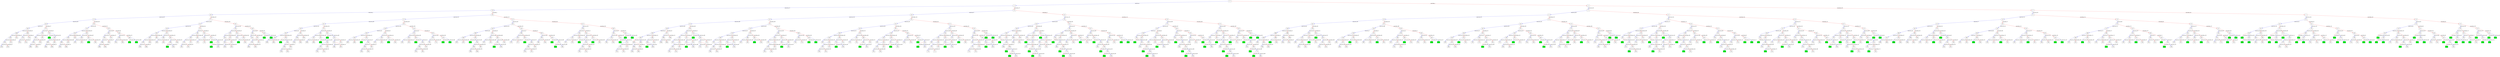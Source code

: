 digraph ExecutionTree {
	node [color=black fontname=Courier height=.5 shape=record]
	998 [color=blue, fillcolor=green, style=filled, fontcolor=black, fontname="Courier-Bold"]
	997 [color=blue, fillcolor=green, style=filled, fontcolor=black, fontname="Courier-Bold"]
	991 [color=blue, fillcolor=green, style=filled, fontcolor=black, fontname="Courier-Bold"]
	983 [color=blue, fillcolor=green, style=filled, fontcolor=black, fontname="Courier-Bold"]
	973 [color=blue, fillcolor=green, style=filled, fontcolor=black, fontname="Courier-Bold"]
	972 [color=blue, fillcolor=green, style=filled, fontcolor=black, fontname="Courier-Bold"]
	953 [color=blue, fillcolor=green, style=filled, fontcolor=black, fontname="Courier-Bold"]
	952 [color=blue, fillcolor=green, style=filled, fontcolor=black, fontname="Courier-Bold"]
	936 [color=blue, fillcolor=green, style=filled, fontcolor=black, fontname="Courier-Bold"]
	935 [color=blue, fillcolor=green, style=filled, fontcolor=black, fontname="Courier-Bold"]
	929 [color=blue, fillcolor=green, style=filled, fontcolor=black, fontname="Courier-Bold"]
	927 [color=blue, fillcolor=green, style=filled, fontcolor=black, fontname="Courier-Bold"]
	904 [color=blue, fillcolor=green, style=filled, fontcolor=black, fontname="Courier-Bold"]
	903 [color=blue, fillcolor=green, style=filled, fontcolor=black, fontname="Courier-Bold"]
	902 [color=blue, fillcolor=green, style=filled, fontcolor=black, fontname="Courier-Bold"]
	901 [color=blue, fillcolor=green, style=filled, fontcolor=black, fontname="Courier-Bold"]
	898 [color=blue, fillcolor=green, style=filled, fontcolor=black, fontname="Courier-Bold"]
	894 [color=blue, fillcolor=green, style=filled, fontcolor=black, fontname="Courier-Bold"]
	885 [color=blue, fillcolor=green, style=filled, fontcolor=black, fontname="Courier-Bold"]
	880 [color=blue, fillcolor=green, style=filled, fontcolor=black, fontname="Courier-Bold"]
	875 [color=blue, fillcolor=green, style=filled, fontcolor=black, fontname="Courier-Bold"]
	867 [color=blue, fillcolor=green, style=filled, fontcolor=black, fontname="Courier-Bold"]
	863 [color=blue, fillcolor=green, style=filled, fontcolor=black, fontname="Courier-Bold"]
	859 [color=blue, fillcolor=green, style=filled, fontcolor=black, fontname="Courier-Bold"]
	855 [color=blue, fillcolor=green, style=filled, fontcolor=black, fontname="Courier-Bold"]
	827 [color=blue, fillcolor=green, style=filled, fontcolor=black, fontname="Courier-Bold"]
	825 [color=blue, fillcolor=green, style=filled, fontcolor=black, fontname="Courier-Bold"]
	818 [color=blue, fillcolor=green, style=filled, fontcolor=black, fontname="Courier-Bold"]
	807 [color=blue, fillcolor=green, style=filled, fontcolor=black, fontname="Courier-Bold"]
	805 [color=blue, fillcolor=green, style=filled, fontcolor=black, fontname="Courier-Bold"]
	801 [color=blue, fillcolor=green, style=filled, fontcolor=black, fontname="Courier-Bold"]
	798 [color=blue, fillcolor=green, style=filled, fontcolor=black, fontname="Courier-Bold"]
	793 [color=blue, fillcolor=green, style=filled, fontcolor=black, fontname="Courier-Bold"]
	789 [color=blue, fillcolor=green, style=filled, fontcolor=black, fontname="Courier-Bold"]
	785 [color=blue, fillcolor=green, style=filled, fontcolor=black, fontname="Courier-Bold"]
	783 [color=blue, fillcolor=green, style=filled, fontcolor=black, fontname="Courier-Bold"]
	779 [color=blue, fillcolor=green, style=filled, fontcolor=black, fontname="Courier-Bold"]
	775 [color=blue, fillcolor=green, style=filled, fontcolor=black, fontname="Courier-Bold"]
	769 [color=blue, fillcolor=green, style=filled, fontcolor=black, fontname="Courier-Bold"]
	764 [color=blue, fillcolor=green, style=filled, fontcolor=black, fontname="Courier-Bold"]
	755 [color=blue, fillcolor=green, style=filled, fontcolor=black, fontname="Courier-Bold"]
	740 [color=blue, fillcolor=green, style=filled, fontcolor=black, fontname="Courier-Bold"]
	737 [color=blue, fillcolor=green, style=filled, fontcolor=black, fontname="Courier-Bold"]
	733 [color=blue, fillcolor=green, style=filled, fontcolor=black, fontname="Courier-Bold"]
	730 [color=blue, fillcolor=green, style=filled, fontcolor=black, fontname="Courier-Bold"]
	729 [color=blue, fillcolor=green, style=filled, fontcolor=black, fontname="Courier-Bold"]
	727 [color=blue, fillcolor=green, style=filled, fontcolor=black, fontname="Courier-Bold"]
	726 [color=blue, fillcolor=green, style=filled, fontcolor=black, fontname="Courier-Bold"]
	709 [color=blue, fillcolor=green, style=filled, fontcolor=black, fontname="Courier-Bold"]
	701 [color=blue, fillcolor=green, style=filled, fontcolor=black, fontname="Courier-Bold"]
	700 [color=blue, fillcolor=green, style=filled, fontcolor=black, fontname="Courier-Bold"]
	699 [color=blue, fillcolor=green, style=filled, fontcolor=black, fontname="Courier-Bold"]
	697 [color=blue, fillcolor=green, style=filled, fontcolor=black, fontname="Courier-Bold"]
	695 [color=blue, fillcolor=green, style=filled, fontcolor=black, fontname="Courier-Bold"]
	693 [color=blue, fillcolor=green, style=filled, fontcolor=black, fontname="Courier-Bold"]
	684 [color=blue, fillcolor=green, style=filled, fontcolor=black, fontname="Courier-Bold"]
	677 [color=blue, fillcolor=green, style=filled, fontcolor=black, fontname="Courier-Bold"]
	673 [color=blue, fillcolor=green, style=filled, fontcolor=black, fontname="Courier-Bold"]
	671 [color=blue, fillcolor=green, style=filled, fontcolor=black, fontname="Courier-Bold"]
	665 [color=blue, fillcolor=green, style=filled, fontcolor=black, fontname="Courier-Bold"]
	653 [color=blue, fillcolor=green, style=filled, fontcolor=black, fontname="Courier-Bold"]
	647 [color=blue, fillcolor=green, style=filled, fontcolor=black, fontname="Courier-Bold"]
	646 [color=blue, fillcolor=green, style=filled, fontcolor=black, fontname="Courier-Bold"]
	638 [color=blue, fillcolor=green, style=filled, fontcolor=black, fontname="Courier-Bold"]
	634 [color=blue, fillcolor=green, style=filled, fontcolor=black, fontname="Courier-Bold"]
	629 [color=blue, fillcolor=green, style=filled, fontcolor=black, fontname="Courier-Bold"]
	627 [color=blue, fillcolor=green, style=filled, fontcolor=black, fontname="Courier-Bold"]
	621 [color=blue, fillcolor=green, style=filled, fontcolor=black, fontname="Courier-Bold"]
	620 [color=blue, fillcolor=green, style=filled, fontcolor=black, fontname="Courier-Bold"]
	611 [color=blue, fillcolor=green, style=filled, fontcolor=black, fontname="Courier-Bold"]
	607 [color=blue, fillcolor=green, style=filled, fontcolor=black, fontname="Courier-Bold"]
	606 [color=blue, fillcolor=green, style=filled, fontcolor=black, fontname="Courier-Bold"]
	605 [color=blue, fillcolor=green, style=filled, fontcolor=black, fontname="Courier-Bold"]
	598 [color=blue, fillcolor=green, style=filled, fontcolor=black, fontname="Courier-Bold"]
	591 [color=blue, fillcolor=green, style=filled, fontcolor=black, fontname="Courier-Bold"]
	589 [color=blue, fillcolor=green, style=filled, fontcolor=black, fontname="Courier-Bold"]
	587 [color=blue, fillcolor=green, style=filled, fontcolor=black, fontname="Courier-Bold"]
	586 [color=blue, fillcolor=green, style=filled, fontcolor=black, fontname="Courier-Bold"]
	579 [color=blue, fillcolor=green, style=filled, fontcolor=black, fontname="Courier-Bold"]
	571 [color=blue, fillcolor=green, style=filled, fontcolor=black, fontname="Courier-Bold"]
	561 [color=blue, fillcolor=green, style=filled, fontcolor=black, fontname="Courier-Bold"]
	559 [color=blue, fillcolor=green, style=filled, fontcolor=black, fontname="Courier-Bold"]
	558 [color=blue, fillcolor=green, style=filled, fontcolor=black, fontname="Courier-Bold"]
	557 [color=blue, fillcolor=green, style=filled, fontcolor=black, fontname="Courier-Bold"]
	556 [color=blue, fillcolor=green, style=filled, fontcolor=black, fontname="Courier-Bold"]
	555 [color=blue, fillcolor=green, style=filled, fontcolor=black, fontname="Courier-Bold"]
	544 [color=blue, fillcolor=green, style=filled, fontcolor=black, fontname="Courier-Bold"]
	543 [color=blue, fillcolor=green, style=filled, fontcolor=black, fontname="Courier-Bold"]
	541 [color=blue, fillcolor=green, style=filled, fontcolor=black, fontname="Courier-Bold"]
	537 [color=blue, fillcolor=green, style=filled, fontcolor=black, fontname="Courier-Bold"]
	534 [color=blue, fillcolor=green, style=filled, fontcolor=black, fontname="Courier-Bold"]
	525 [color=blue, fillcolor=green, style=filled, fontcolor=black, fontname="Courier-Bold"]
	523 [color=blue, fillcolor=green, style=filled, fontcolor=black, fontname="Courier-Bold"]
	521 [color=blue, fillcolor=green, style=filled, fontcolor=black, fontname="Courier-Bold"]
	516 [color=blue, fillcolor=green, style=filled, fontcolor=black, fontname="Courier-Bold"]
	506 [color=blue, fillcolor=green, style=filled, fontcolor=black, fontname="Courier-Bold"]
	504 [color=blue, fillcolor=green, style=filled, fontcolor=black, fontname="Courier-Bold"]
	492 [color=blue, fillcolor=green, style=filled, fontcolor=black, fontname="Courier-Bold"]
	488 [color=blue, fillcolor=green, style=filled, fontcolor=black, fontname="Courier-Bold"]
	465 [color=blue, fillcolor=green, style=filled, fontcolor=black, fontname="Courier-Bold"]
	460 [color=blue, fillcolor=green, style=filled, fontcolor=black, fontname="Courier-Bold"]
	458 [color=blue, fillcolor=green, style=filled, fontcolor=black, fontname="Courier-Bold"]
	447 [color=blue, fillcolor=green, style=filled, fontcolor=black, fontname="Courier-Bold"]
	445 [color=blue, fillcolor=green, style=filled, fontcolor=black, fontname="Courier-Bold"]
	444 [color=blue, fillcolor=green, style=filled, fontcolor=black, fontname="Courier-Bold"]
	435 [color=blue, fillcolor=green, style=filled, fontcolor=black, fontname="Courier-Bold"]
	430 [color=blue, fillcolor=green, style=filled, fontcolor=black, fontname="Courier-Bold"]
	429 [color=blue, fillcolor=green, style=filled, fontcolor=black, fontname="Courier-Bold"]
	423 [color=blue, fillcolor=green, style=filled, fontcolor=black, fontname="Courier-Bold"]
	422 [color=blue, fillcolor=green, style=filled, fontcolor=black, fontname="Courier-Bold"]
	420 [color=blue, fillcolor=green, style=filled, fontcolor=black, fontname="Courier-Bold"]
	418 [color=blue, fillcolor=green, style=filled, fontcolor=black, fontname="Courier-Bold"]
	414 [color=blue, fillcolor=green, style=filled, fontcolor=black, fontname="Courier-Bold"]
	413 [color=blue, fillcolor=green, style=filled, fontcolor=black, fontname="Courier-Bold"]
	412 [color=blue, fillcolor=green, style=filled, fontcolor=black, fontname="Courier-Bold"]
	386 [color=blue, fillcolor=green, style=filled, fontcolor=black, fontname="Courier-Bold"]
	385 [color=blue, fillcolor=green, style=filled, fontcolor=black, fontname="Courier-Bold"]
	381 [color=blue, fillcolor=green, style=filled, fontcolor=black, fontname="Courier-Bold"]
	374 [color=blue, fillcolor=green, style=filled, fontcolor=black, fontname="Courier-Bold"]
	371 [color=blue, fillcolor=green, style=filled, fontcolor=black, fontname="Courier-Bold"]
	367 [color=blue, fillcolor=green, style=filled, fontcolor=black, fontname="Courier-Bold"]
	366 [color=blue, fillcolor=green, style=filled, fontcolor=black, fontname="Courier-Bold"]
	348 [color=blue, fillcolor=green, style=filled, fontcolor=black, fontname="Courier-Bold"]
	345 [color=blue, fillcolor=green, style=filled, fontcolor=black, fontname="Courier-Bold"]
	341 [color=blue, fillcolor=green, style=filled, fontcolor=black, fontname="Courier-Bold"]
	340 [color=blue, fillcolor=green, style=filled, fontcolor=black, fontname="Courier-Bold"]
	339 [color=blue, fillcolor=green, style=filled, fontcolor=black, fontname="Courier-Bold"]
	337 [color=blue, fillcolor=green, style=filled, fontcolor=black, fontname="Courier-Bold"]
	311 [color=blue, fillcolor=green, style=filled, fontcolor=black, fontname="Courier-Bold"]
	303 [color=blue, fillcolor=green, style=filled, fontcolor=black, fontname="Courier-Bold"]
	302 [color=blue, fillcolor=green, style=filled, fontcolor=black, fontname="Courier-Bold"]
	301 [color=blue, fillcolor=green, style=filled, fontcolor=black, fontname="Courier-Bold"]
	286 [color=blue, fillcolor=green, style=filled, fontcolor=black, fontname="Courier-Bold"]
	282 [color=blue, fillcolor=green, style=filled, fontcolor=black, fontname="Courier-Bold"]
	280 [color=blue, fillcolor=green, style=filled, fontcolor=black, fontname="Courier-Bold"]
	273 [color=blue, fillcolor=green, style=filled, fontcolor=black, fontname="Courier-Bold"]
	258 [color=blue, fillcolor=green, style=filled, fontcolor=black, fontname="Courier-Bold"]
	257 [color=blue, fillcolor=green, style=filled, fontcolor=black, fontname="Courier-Bold"]
	253 [color=blue, fillcolor=green, style=filled, fontcolor=black, fontname="Courier-Bold"]
	251 [color=blue, fillcolor=green, style=filled, fontcolor=black, fontname="Courier-Bold"]
	249 [color=blue, fillcolor=green, style=filled, fontcolor=black, fontname="Courier-Bold"]
	248 [color=blue, fillcolor=green, style=filled, fontcolor=black, fontname="Courier-Bold"]
	247 [color=blue, fillcolor=green, style=filled, fontcolor=black, fontname="Courier-Bold"]
	245 [color=blue, fillcolor=green, style=filled, fontcolor=black, fontname="Courier-Bold"]
	233 [color=blue, fillcolor=green, style=filled, fontcolor=black, fontname="Courier-Bold"]
	232 [color=blue, fillcolor=green, style=filled, fontcolor=black, fontname="Courier-Bold"]
	227 [color=blue, fillcolor=green, style=filled, fontcolor=black, fontname="Courier-Bold"]
	226 [color=blue, fillcolor=green, style=filled, fontcolor=black, fontname="Courier-Bold"]
	223 [color=blue, fillcolor=green, style=filled, fontcolor=black, fontname="Courier-Bold"]
	222 [color=blue, fillcolor=green, style=filled, fontcolor=black, fontname="Courier-Bold"]
	217 [color=blue, fillcolor=green, style=filled, fontcolor=black, fontname="Courier-Bold"]
	216 [color=blue, fillcolor=green, style=filled, fontcolor=black, fontname="Courier-Bold"]
	215 [color=blue, fillcolor=green, style=filled, fontcolor=black, fontname="Courier-Bold"]
	209 [color=blue, fillcolor=green, style=filled, fontcolor=black, fontname="Courier-Bold"]
	207 [color=blue, fillcolor=green, style=filled, fontcolor=black, fontname="Courier-Bold"]
	204 [color=blue, fillcolor=green, style=filled, fontcolor=black, fontname="Courier-Bold"]
	201 [color=blue, fillcolor=green, style=filled, fontcolor=black, fontname="Courier-Bold"]
	198 [color=blue, fillcolor=green, style=filled, fontcolor=black, fontname="Courier-Bold"]
	194 [color=blue, fillcolor=green, style=filled, fontcolor=black, fontname="Courier-Bold"]
	193 [color=blue, fillcolor=green, style=filled, fontcolor=black, fontname="Courier-Bold"]
	179 [color=blue, fillcolor=green, style=filled, fontcolor=black, fontname="Courier-Bold"]
	175 [color=blue, fillcolor=green, style=filled, fontcolor=black, fontname="Courier-Bold"]
	174 [color=blue, fillcolor=green, style=filled, fontcolor=black, fontname="Courier-Bold"]
	161 [color=blue, fillcolor=green, style=filled, fontcolor=black, fontname="Courier-Bold"]
	1102 [color=blue, fillcolor=green, style=filled, fontcolor=black, fontname="Courier-Bold"]
	1075 [color=blue, fillcolor=green, style=filled, fontcolor=black, fontname="Courier-Bold"]
	1073 [color=blue, fillcolor=green, style=filled, fontcolor=black, fontname="Courier-Bold"]
	1063 [color=blue, fillcolor=green, style=filled, fontcolor=black, fontname="Courier-Bold"]
	1035 [color=blue, fillcolor=green, style=filled, fontcolor=black, fontname="Courier-Bold"]
	1029 [color=blue, fillcolor=green, style=filled, fontcolor=black, fontname="Courier-Bold"]
	1025 [color=blue, fillcolor=green, style=filled, fontcolor=black, fontname="Courier-Bold"]
	1023 [color=blue, fillcolor=green, style=filled, fontcolor=black, fontname="Courier-Bold"]
	1019 [color=blue, fillcolor=green, style=filled, fontcolor=black, fontname="Courier-Bold"]
	1018 [color=blue, fillcolor=green, style=filled, fontcolor=black, fontname="Courier-Bold"]
	1013 [color=blue, fillcolor=green, style=filled, fontcolor=black, fontname="Courier-Bold"]
	1000 [color=blue, fillcolor=green, style=filled, fontcolor=black, fontname="Courier-Bold"]
	0 -> 2 [label=cond_true_1 color=blue]
	0 -> 3 [label=cond_false_1 color=red]
	2 -> 10 [label=cond_true_127 color=blue]
	2 -> 11 [label=cond_false_127 color=red]
	3 -> 4 [label=cond_true_183 color=blue]
	3 -> 5 [label=cond_false_183 color=red]
	10 -> 48 [label=cond_true_2 color=blue]
	10 -> 49 [label=cond_false_2 color=red]
	48 -> 76 [label=cond_true_307 color=blue]
	48 -> 77 [label=cond_false_307 color=red]
	49 -> 72 [label=cond_true_315 color=blue]
	49 -> 73 [label=cond_false_315 color=red]
	100 -> 916 [label=cond_true_3 color=blue]
	100 -> 917 [label=cond_false_3 color=red]
	916 -> 930 [label=cond_true_532 color=blue]
	916 -> 931 [label=cond_false_532 color=red]
	917 -> 1036 [label=cond_true_533 color=blue]
	917 -> 1037 [label=cond_false_533 color=red]
	1002 -> 1008 [label=cond_true_4 color=blue]
	1002 -> 1009 [label=cond_false_4 color=red]
	1004 -> 1012 [label=cond_true_5 color=blue]
	1004 -> 1013 [label=cond_false_5 color=red]
	1006 -> 1058 [label=cond_true_6 color=blue]
	1006 -> 1059 [label=cond_false_6 color=red]
	101 -> 312 [label=cond_true_7 color=blue]
	101 -> 313 [label=cond_false_7 color=red]
	312 -> 320 [label=cond_true_194 color=blue]
	312 -> 321 [label=cond_false_194 color=red]
	313 -> 338 [label=cond_true_195 color=blue]
	313 -> 339 [label=cond_false_195 color=red]
	1014 -> 1062 [label=cond_true_8 color=blue]
	1014 -> 1063 [label=cond_false_8 color=red]
	102 -> 762 [label=cond_true_9 color=blue]
	102 -> 763 [label=cond_false_9 color=red]
	762 -> 786 [label=cond_true_455 color=blue]
	762 -> 787 [label=cond_false_455 color=red]
	763 -> 780 [label=cond_true_456 color=blue]
	763 -> 781 [label=cond_false_456 color=red]
	1022 -> 1024 [label=cond_true_10 color=blue]
	1022 -> 1025 [label=cond_false_10 color=red]
	1028 -> 1032 [label=cond_true_11 color=blue]
	1028 -> 1033 [label=cond_false_11 color=red]
	1032 -> 1078 [label=cond_true_14 color=blue]
	1032 -> 1079 [label=cond_false_14 color=red]
	103 -> 376 [label=cond_true_12 color=blue]
	103 -> 377 [label=cond_false_12 color=red]
	376 -> 390 [label=cond_true_244 color=blue]
	376 -> 391 [label=cond_false_244 color=red]
	377 -> 382 [label=cond_true_245 color=blue]
	377 -> 383 [label=cond_false_245 color=red]
	1030 -> 1040 [label=cond_true_13 color=blue]
	1030 -> 1041 [label=cond_false_13 color=red]
	1034 -> 1048 [label=cond_true_15 color=blue]
	1034 -> 1049 [label=cond_false_15 color=red]
	1049 -> 1072 [label=cond_true_20 color=blue]
	1049 -> 1073 [label=cond_false_20 color=red]
	1036 -> 1050 [label=cond_true_16 color=blue]
	1036 -> 1051 [label=cond_false_16 color=red]
	104 -> 720 [label=cond_true_17 color=blue]
	104 -> 721 [label=cond_false_17 color=red]
	720 -> 738 [label=cond_true_437 color=blue]
	720 -> 739 [label=cond_false_437 color=red]
	721 -> 724 [label=cond_true_438 color=blue]
	721 -> 725 [label=cond_false_438 color=red]
	1042 -> 1044 [label=cond_true_18 color=blue]
	1042 -> 1045 [label=cond_false_18 color=red]
	1046 -> 1082 [label=cond_true_19 color=blue]
	1046 -> 1083 [label=cond_false_19 color=red]
	1072 -> 1074 [label=cond_true_28 color=blue]
	1072 -> 1075 [label=cond_false_28 color=red]
	105 -> 346 [label=cond_true_21 color=blue]
	105 -> 347 [label=cond_false_21 color=red]
	346 -> 358 [label=cond_true_221 color=blue]
	346 -> 359 [label=cond_false_221 color=red]
	347 -> 352 [label=cond_true_222 color=blue]
	347 -> 353 [label=cond_false_222 color=red]
	1052 -> 1084 [label=cond_true_22 color=blue]
	1052 -> 1085 [label=cond_false_22 color=red]
	106 -> 404 [label=cond_true_23 color=blue]
	106 -> 405 [label=cond_false_23 color=red]
	404 -> 432 [label=cond_true_264 color=blue]
	404 -> 433 [label=cond_false_264 color=red]
	405 -> 436 [label=cond_true_265 color=blue]
	405 -> 437 [label=cond_false_265 color=red]
	1065 -> 1086 [label=cond_true_24 color=blue]
	1065 -> 1087 [label=cond_false_24 color=red]
	1086 -> 1092 [label=cond_true_30 color=blue]
	1086 -> 1093 [label=cond_false_30 color=red]
	1066 -> 1068 [label=cond_true_25 color=blue]
	1066 -> 1069 [label=cond_false_25 color=red]
	107 -> 440 [label=cond_true_26 color=blue]
	107 -> 441 [label=cond_false_26 color=red]
	440 -> 512 [label=cond_true_283 color=blue]
	440 -> 513 [label=cond_false_283 color=red]
	441 -> 646 [label=cond_true_284 color=blue]
	441 -> 647 [label=cond_false_284 color=red]
	1070 -> 1096 [label=cond_true_27 color=blue]
	1070 -> 1097 [label=cond_false_27 color=red]
	108 -> 876 [label=cond_true_29 color=blue]
	108 -> 877 [label=cond_false_29 color=red]
	876 -> 892 [label=cond_true_512 color=blue]
	876 -> 893 [label=cond_false_512 color=red]
	877 -> 1002 [label=cond_true_513 color=blue]
	877 -> 1003 [label=cond_false_513 color=red]
	1088 -> 1094 [label=cond_true_31 color=blue]
	1088 -> 1095 [label=cond_false_31 color=red]
	1094 -> 1104 [label=cond_true_34 color=blue]
	1094 -> 1105 [label=cond_false_34 color=red]
	1095 -> 1102 [label=cond_true_35 color=blue]
	1095 -> 1103 [label=cond_false_35 color=red]
	1089 -> 1098 [label=cond_true_32 color=blue]
	1089 -> 1099 [label=cond_false_32 color=red]
	1098 -> 1100 [label=cond_true_36 color=blue]
	1098 -> 1101 [label=cond_false_36 color=red]
	109 -> 410 [label=cond_true_33 color=blue]
	109 -> 411 [label=cond_false_33 color=red]
	410 -> 416 [label=cond_true_267 color=blue]
	410 -> 417 [label=cond_false_267 color=red]
	411 -> 428 [label=cond_true_268 color=blue]
	411 -> 429 [label=cond_false_268 color=red]
	1105 -> 1106 [label=cond_true_39 color=blue]
	1105 -> 1107 [label=cond_false_39 color=red]
	11 -> 20 [label=cond_true_37 color=blue]
	11 -> 21 [label=cond_false_37 color=red]
	20 -> 54 [label=cond_true_128 color=blue]
	20 -> 55 [label=cond_false_128 color=red]
	21 -> 44 [label=cond_true_133 color=blue]
	21 -> 45 [label=cond_false_133 color=red]
	110 -> 674 [label=cond_true_38 color=blue]
	110 -> 675 [label=cond_false_38 color=red]
	674 -> 678 [label=cond_true_413 color=blue]
	674 -> 679 [label=cond_false_413 color=red]
	675 -> 706 [label=cond_true_414 color=blue]
	675 -> 707 [label=cond_false_414 color=red]
	1108 -> 1110 [label=cond_true_40 color=blue]
	1108 -> 1111 [label=cond_false_40 color=red]
	1110 -> 1116 [label=cond_true_43 color=blue]
	1110 -> 1117 [label=cond_false_43 color=red]
	1109 -> 1112 [label=cond_true_41 color=blue]
	1109 -> 1113 [label=cond_false_41 color=red]
	1112 -> 1114 [label=cond_true_44 color=blue]
	1112 -> 1115 [label=cond_false_44 color=red]
	111 -> 472 [label=cond_true_42 color=blue]
	111 -> 473 [label=cond_false_42 color=red]
	472 -> 482 [label=cond_true_299 color=blue]
	472 -> 483 [label=cond_false_299 color=red]
	473 -> 478 [label=cond_true_300 color=blue]
	473 -> 479 [label=cond_false_300 color=red]
	1116 -> 1118 [label=cond_true_45 color=blue]
	1116 -> 1119 [label=cond_false_45 color=red]
	112 -> 830 [label=cond_true_46 color=blue]
	112 -> 831 [label=cond_false_46 color=red]
	830 -> 836 [label=cond_true_487 color=blue]
	830 -> 837 [label=cond_false_487 color=red]
	831 -> 832 [label=cond_true_488 color=blue]
	831 -> 833 [label=cond_false_488 color=red]
	113 -> 566 [label=cond_true_47 color=blue]
	113 -> 567 [label=cond_false_47 color=red]
	566 -> 592 [label=cond_true_358 color=blue]
	566 -> 593 [label=cond_false_358 color=red]
	567 -> 584 [label=cond_true_359 color=blue]
	567 -> 585 [label=cond_false_359 color=red]
	114 -> 632 [label=cond_true_48 color=blue]
	114 -> 633 [label=cond_false_48 color=red]
	632 -> 636 [label=cond_true_393 color=blue]
	632 -> 637 [label=cond_false_393 color=red]
	633 -> 654 [label=cond_true_394 color=blue]
	633 -> 655 [label=cond_false_394 color=red]
	115 -> 650 [label=cond_true_49 color=blue]
	115 -> 651 [label=cond_false_49 color=red]
	650 -> 656 [label=cond_true_400 color=blue]
	650 -> 657 [label=cond_false_400 color=red]
	651 -> 902 [label=cond_true_401 color=blue]
	651 -> 903 [label=cond_false_401 color=red]
	116 -> 870 [label=cond_true_50 color=blue]
	116 -> 871 [label=cond_false_50 color=red]
	870 -> 882 [label=cond_true_509 color=blue]
	870 -> 883 [label=cond_false_509 color=red]
	871 -> 896 [label=cond_true_510 color=blue]
	871 -> 897 [label=cond_false_510 color=red]
	117 -> 466 [label=cond_true_51 color=blue]
	117 -> 467 [label=cond_false_51 color=red]
	466 -> 486 [label=cond_true_296 color=blue]
	466 -> 487 [label=cond_false_296 color=red]
	467 -> 476 [label=cond_true_297 color=blue]
	467 -> 477 [label=cond_false_297 color=red]
	118 -> 1088 [label=cond_true_52 color=blue]
	118 -> 1089 [label=cond_false_52 color=red]
	119 -> 602 [label=cond_true_53 color=blue]
	119 -> 603 [label=cond_false_53 color=red]
	602 -> 614 [label=cond_true_377 color=blue]
	602 -> 615 [label=cond_false_377 color=red]
	603 -> 626 [label=cond_true_378 color=blue]
	603 -> 627 [label=cond_false_378 color=red]
	12 -> 22 [label=cond_true_54 color=blue]
	12 -> 23 [label=cond_false_54 color=red]
	22 -> 56 [label=cond_true_139 color=blue]
	22 -> 57 [label=cond_false_139 color=red]
	23 -> 36 [label=cond_true_143 color=blue]
	23 -> 37 [label=cond_false_143 color=red]
	120 -> 932 [label=cond_true_55 color=blue]
	120 -> 933 [label=cond_false_55 color=red]
	932 -> 948 [label=cond_true_538 color=blue]
	932 -> 949 [label=cond_false_538 color=red]
	933 -> 1042 [label=cond_true_539 color=blue]
	933 -> 1043 [label=cond_false_539 color=red]
	121 -> 666 [label=cond_true_56 color=blue]
	121 -> 667 [label=cond_false_56 color=red]
	666 -> 702 [label=cond_true_408 color=blue]
	666 -> 703 [label=cond_false_408 color=red]
	667 -> 672 [label=cond_true_409 color=blue]
	667 -> 673 [label=cond_false_409 color=red]
	122 -> 126 [label=cond_true_57 color=blue]
	122 -> 127 [label=cond_false_57 color=red]
	126 -> 1108 [label=cond_true_61 color=blue]
	126 -> 1109 [label=cond_false_61 color=red]
	127 -> 978 [label=cond_true_62 color=blue]
	127 -> 979 [label=cond_false_62 color=red]
	123 -> 124 [label=cond_true_58 color=blue]
	123 -> 125 [label=cond_false_58 color=red]
	124 -> 844 [label=cond_true_59 color=blue]
	124 -> 845 [label=cond_false_59 color=red]
	125 -> 802 [label=cond_true_60 color=blue]
	125 -> 803 [label=cond_false_60 color=red]
	844 -> 848 [label=cond_true_496 color=blue]
	844 -> 849 [label=cond_false_496 color=red]
	845 -> 850 [label=cond_true_497 color=blue]
	845 -> 851 [label=cond_false_497 color=red]
	802 -> 810 [label=cond_true_472 color=blue]
	802 -> 811 [label=cond_false_472 color=red]
	803 -> 828 [label=cond_true_473 color=blue]
	803 -> 829 [label=cond_false_473 color=red]
	978 -> 986 [label=cond_true_551 color=blue]
	978 -> 987 [label=cond_false_551 color=red]
	979 -> 990 [label=cond_true_552 color=blue]
	979 -> 991 [label=cond_false_552 color=red]
	128 -> 130 [label=cond_true_63 color=blue]
	128 -> 131 [label=cond_false_63 color=red]
	130 -> 470 [label=cond_true_66 color=blue]
	130 -> 471 [label=cond_false_66 color=red]
	131 -> 194 [label=cond_true_67 color=blue]
	131 -> 195 [label=cond_false_67 color=red]
	129 -> 174 [label=cond_true_64 color=blue]
	129 -> 175 [label=cond_false_64 color=red]
	13 -> 16 [label=cond_true_65 color=blue]
	13 -> 17 [label=cond_false_65 color=red]
	16 -> 34 [label=cond_true_96 color=blue]
	16 -> 35 [label=cond_false_96 color=red]
	17 -> 28 [label=cond_true_106 color=blue]
	17 -> 29 [label=cond_false_106 color=red]
	132 -> 214 [label=cond_true_68 color=blue]
	132 -> 215 [label=cond_false_68 color=red]
	214 -> 340 [label=cond_true_136 color=blue]
	214 -> 341 [label=cond_false_136 color=red]
	133 -> 216 [label=cond_true_69 color=blue]
	133 -> 217 [label=cond_false_69 color=red]
	134 -> 142 [label=cond_true_70 color=blue]
	134 -> 143 [label=cond_false_70 color=red]
	142 -> 462 [label=cond_true_78 color=blue]
	142 -> 463 [label=cond_false_78 color=red]
	143 -> 198 [label=cond_true_79 color=blue]
	143 -> 199 [label=cond_false_79 color=red]
	135 -> 140 [label=cond_true_71 color=blue]
	135 -> 141 [label=cond_false_71 color=red]
	140 -> 220 [label=cond_true_76 color=blue]
	140 -> 221 [label=cond_false_76 color=red]
	141 -> 200 [label=cond_true_77 color=blue]
	141 -> 201 [label=cond_false_77 color=red]
	136 -> 206 [label=cond_true_72 color=blue]
	136 -> 207 [label=cond_false_72 color=red]
	206 -> 366 [label=cond_true_132 color=blue]
	206 -> 367 [label=cond_false_132 color=red]
	137 -> 138 [label=cond_true_73 color=blue]
	137 -> 139 [label=cond_false_73 color=red]
	139 -> 204 [label=cond_true_74 color=blue]
	139 -> 205 [label=cond_false_74 color=red]
	14 -> 32 [label=cond_true_75 color=blue]
	14 -> 33 [label=cond_false_75 color=red]
	32 -> 68 [label=cond_true_201 color=blue]
	32 -> 69 [label=cond_false_201 color=red]
	33 -> 58 [label=cond_true_210 color=blue]
	33 -> 59 [label=cond_false_210 color=red]
	200 -> 208 [label=cond_true_129 color=blue]
	200 -> 209 [label=cond_false_129 color=red]
	144 -> 244 [label=cond_true_80 color=blue]
	144 -> 245 [label=cond_false_80 color=red]
	244 -> 412 [label=cond_true_155 color=blue]
	244 -> 413 [label=cond_false_155 color=red]
	145 -> 148 [label=cond_true_81 color=blue]
	145 -> 149 [label=cond_false_81 color=red]
	148 -> 210 [label=cond_true_84 color=blue]
	148 -> 211 [label=cond_false_84 color=red]
	149 -> 226 [label=cond_true_85 color=blue]
	149 -> 227 [label=cond_false_85 color=red]
	146 -> 150 [label=cond_true_82 color=blue]
	146 -> 151 [label=cond_false_82 color=red]
	151 -> 252 [label=cond_true_87 color=blue]
	151 -> 253 [label=cond_false_87 color=red]
	147 -> 222 [label=cond_true_83 color=blue]
	147 -> 223 [label=cond_false_83 color=red]
	15 -> 24 [label=cond_true_86 color=blue]
	15 -> 25 [label=cond_false_86 color=red]
	24 -> 42 [label=cond_true_151 color=blue]
	24 -> 43 [label=cond_false_151 color=red]
	25 -> 50 [label=cond_true_157 color=blue]
	25 -> 51 [label=cond_false_157 color=red]
	252 -> 276 [label=cond_true_159 color=blue]
	252 -> 277 [label=cond_false_159 color=red]
	152 -> 300 [label=cond_true_88 color=blue]
	152 -> 301 [label=cond_false_88 color=red]
	300 -> 586 [label=cond_true_185 color=blue]
	300 -> 587 [label=cond_false_185 color=red]
	153 -> 156 [label=cond_true_89 color=blue]
	153 -> 157 [label=cond_false_89 color=red]
	156 -> 264 [label=cond_true_92 color=blue]
	156 -> 265 [label=cond_false_92 color=red]
	157 -> 336 [label=cond_true_93 color=blue]
	157 -> 337 [label=cond_false_93 color=red]
	154 -> 172 [label=cond_true_90 color=blue]
	154 -> 173 [label=cond_false_90 color=red]
	172 -> 316 [label=cond_true_108 color=blue]
	172 -> 317 [label=cond_false_108 color=red]
	173 -> 280 [label=cond_true_109 color=blue]
	173 -> 281 [label=cond_false_109 color=red]
	155 -> 248 [label=cond_true_91 color=blue]
	155 -> 249 [label=cond_false_91 color=red]
	336 -> 344 [label=cond_true_216 color=blue]
	336 -> 345 [label=cond_false_216 color=red]
	158 -> 164 [label=cond_true_94 color=blue]
	158 -> 165 [label=cond_false_94 color=red]
	164 -> 400 [label=cond_true_100 color=blue]
	164 -> 401 [label=cond_false_100 color=red]
	165 -> 258 [label=cond_true_101 color=blue]
	165 -> 259 [label=cond_false_101 color=red]
	159 -> 160 [label=cond_true_95 color=blue]
	159 -> 161 [label=cond_false_95 color=red]
	160 -> 262 [label=cond_true_97 color=blue]
	160 -> 263 [label=cond_false_97 color=red]
	34 -> 452 [label=cond_true_218 color=blue]
	34 -> 453 [label=cond_false_218 color=red]
	35 -> 152 [label=cond_true_223 color=blue]
	35 -> 153 [label=cond_false_223 color=red]
	262 -> 266 [label=cond_true_165 color=blue]
	262 -> 267 [label=cond_false_165 color=red]
	162 -> 186 [label=cond_true_98 color=blue]
	162 -> 187 [label=cond_false_98 color=red]
	187 -> 256 [label=cond_true_119 color=blue]
	187 -> 257 [label=cond_false_119 color=red]
	163 -> 182 [label=cond_true_99 color=blue]
	163 -> 183 [label=cond_false_99 color=red]
	182 -> 278 [label=cond_true_116 color=blue]
	182 -> 279 [label=cond_false_116 color=red]
	183 -> 232 [label=cond_true_117 color=blue]
	183 -> 233 [label=cond_false_117 color=red]
	166 -> 170 [label=cond_true_102 color=blue]
	166 -> 171 [label=cond_false_102 color=red]
	171 -> 246 [label=cond_true_107 color=blue]
	171 -> 247 [label=cond_false_107 color=red]
	167 -> 184 [label=cond_true_103 color=blue]
	167 -> 185 [label=cond_false_103 color=red]
	185 -> 282 [label=cond_true_118 color=blue]
	185 -> 283 [label=cond_false_118 color=red]
	168 -> 190 [label=cond_true_104 color=blue]
	168 -> 191 [label=cond_false_104 color=red]
	191 -> 250 [label=cond_true_123 color=blue]
	191 -> 251 [label=cond_false_123 color=red]
	169 -> 178 [label=cond_true_105 color=blue]
	169 -> 179 [label=cond_false_105 color=red]
	178 -> 284 [label=cond_true_112 color=blue]
	178 -> 285 [label=cond_false_112 color=red]
	28 -> 136 [label=cond_true_172 color=blue]
	28 -> 137 [label=cond_false_172 color=red]
	29 -> 132 [label=cond_true_176 color=blue]
	29 -> 133 [label=cond_false_176 color=red]
	246 -> 254 [label=cond_true_156 color=blue]
	246 -> 255 [label=cond_false_156 color=red]
	317 -> 518 [label=cond_true_198 color=blue]
	317 -> 519 [label=cond_false_198 color=red]
	176 -> 310 [label=cond_true_110 color=blue]
	176 -> 311 [label=cond_false_110 color=red]
	310 -> 620 [label=cond_true_193 color=blue]
	310 -> 621 [label=cond_false_193 color=red]
	177 -> 192 [label=cond_true_111 color=blue]
	177 -> 193 [label=cond_false_111 color=red]
	192 -> 372 [label=cond_true_124 color=blue]
	192 -> 373 [label=cond_false_124 color=red]
	284 -> 296 [label=cond_true_173 color=blue]
	284 -> 297 [label=cond_false_173 color=red]
	18 -> 38 [label=cond_true_113 color=blue]
	18 -> 39 [label=cond_false_113 color=red]
	38 -> 64 [label=cond_true_246 color=blue]
	38 -> 65 [label=cond_false_246 color=red]
	39 -> 60 [label=cond_true_252 color=blue]
	39 -> 61 [label=cond_false_252 color=red]
	180 -> 272 [label=cond_true_114 color=blue]
	180 -> 273 [label=cond_false_114 color=red]
	272 -> 444 [label=cond_true_169 color=blue]
	272 -> 445 [label=cond_false_169 color=red]
	181 -> 188 [label=cond_true_115 color=blue]
	181 -> 189 [label=cond_false_115 color=red]
	188 -> 294 [label=cond_true_120 color=blue]
	188 -> 295 [label=cond_false_120 color=red]
	189 -> 286 [label=cond_true_121 color=blue]
	189 -> 287 [label=cond_false_121 color=red]
	256 -> 270 [label=cond_true_161 color=blue]
	256 -> 271 [label=cond_false_161 color=red]
	19 -> 26 [label=cond_true_122 color=blue]
	19 -> 27 [label=cond_false_122 color=red]
	26 -> 52 [label=cond_true_162 color=blue]
	26 -> 53 [label=cond_false_162 color=red]
	27 -> 40 [label=cond_true_167 color=blue]
	27 -> 41 [label=cond_false_167 color=red]
	250 -> 268 [label=cond_true_158 color=blue]
	250 -> 269 [label=cond_false_158 color=red]
	372 -> 378 [label=cond_true_243 color=blue]
	372 -> 379 [label=cond_false_243 color=red]
	196 -> 202 [label=cond_true_125 color=blue]
	196 -> 203 [label=cond_false_125 color=red]
	202 -> 622 [label=cond_true_130 color=blue]
	202 -> 623 [label=cond_false_130 color=red]
	203 -> 386 [label=cond_true_131 color=blue]
	203 -> 387 [label=cond_false_131 color=red]
	197 -> 212 [label=cond_true_126 color=blue]
	197 -> 213 [label=cond_false_126 color=red]
	212 -> 408 [label=cond_true_134 color=blue]
	212 -> 409 [label=cond_false_134 color=red]
	213 -> 302 [label=cond_true_135 color=blue]
	213 -> 303 [label=cond_false_135 color=red]
	54 -> 78 [label=cond_true_348 color=blue]
	54 -> 79 [label=cond_false_348 color=red]
	55 -> 70 [label=cond_true_352 color=blue]
	55 -> 71 [label=cond_false_352 color=red]
	44 -> 66 [label=cond_true_282 color=blue]
	44 -> 67 [label=cond_false_282 color=red]
	45 -> 74 [label=cond_true_289 color=blue]
	45 -> 75 [label=cond_false_289 color=red]
	218 -> 224 [label=cond_true_137 color=blue]
	218 -> 225 [label=cond_false_137 color=red]
	224 -> 644 [label=cond_true_140 color=blue]
	224 -> 645 [label=cond_false_140 color=red]
	225 -> 374 [label=cond_true_141 color=blue]
	225 -> 375 [label=cond_false_141 color=red]
	219 -> 228 [label=cond_true_138 color=blue]
	219 -> 229 [label=cond_false_138 color=red]
	229 -> 348 [label=cond_true_142 color=blue]
	229 -> 349 [label=cond_false_142 color=red]
	56 -> 552 [label=cond_true_356 color=blue]
	56 -> 553 [label=cond_false_356 color=red]
	57 -> 176 [label=cond_true_360 color=blue]
	57 -> 177 [label=cond_false_360 color=red]
	36 -> 180 [label=cond_true_234 color=blue]
	36 -> 181 [label=cond_false_234 color=red]
	37 -> 144 [label=cond_true_241 color=blue]
	37 -> 145 [label=cond_false_241 color=red]
	230 -> 242 [label=cond_true_144 color=blue]
	230 -> 243 [label=cond_false_144 color=red]
	243 -> 434 [label=cond_true_154 color=blue]
	243 -> 435 [label=cond_false_154 color=red]
	231 -> 234 [label=cond_true_145 color=blue]
	231 -> 235 [label=cond_false_145 color=red]
	234 -> 468 [label=cond_true_146 color=blue]
	234 -> 469 [label=cond_false_146 color=red]
	235 -> 370 [label=cond_true_147 color=blue]
	235 -> 371 [label=cond_false_147 color=red]
	370 -> 380 [label=cond_true_242 color=blue]
	370 -> 381 [label=cond_false_242 color=red]
	236 -> 238 [label=cond_true_148 color=blue]
	236 -> 239 [label=cond_false_148 color=red]
	239 -> 384 [label=cond_true_150 color=blue]
	239 -> 385 [label=cond_false_150 color=red]
	237 -> 240 [label=cond_true_149 color=blue]
	237 -> 241 [label=cond_false_149 color=red]
	240 -> 406 [label=cond_true_152 color=blue]
	240 -> 407 [label=cond_false_152 color=red]
	241 -> 422 [label=cond_true_153 color=blue]
	241 -> 423 [label=cond_false_153 color=red]
	384 -> 394 [label=cond_true_249 color=blue]
	384 -> 395 [label=cond_false_249 color=red]
	42 -> 288 [label=cond_true_271 color=blue]
	42 -> 289 [label=cond_false_271 color=red]
	43 -> 134 [label=cond_true_276 color=blue]
	43 -> 135 [label=cond_false_276 color=red]
	434 -> 448 [label=cond_true_279 color=blue]
	434 -> 449 [label=cond_false_279 color=red]
	255 -> 418 [label=cond_true_160 color=blue]
	255 -> 419 [label=cond_false_160 color=red]
	50 -> 218 [label=cond_true_323 color=blue]
	50 -> 219 [label=cond_false_323 color=red]
	51 -> 128 [label=cond_true_329 color=blue]
	51 -> 129 [label=cond_false_329 color=red]
	269 -> 460 [label=cond_true_166 color=blue]
	269 -> 461 [label=cond_false_166 color=red]
	277 -> 414 [label=cond_true_171 color=blue]
	277 -> 415 [label=cond_false_171 color=red]
	271 -> 430 [label=cond_true_168 color=blue]
	271 -> 431 [label=cond_false_168 color=red]
	52 -> 356 [label=cond_true_336 color=blue]
	52 -> 357 [label=cond_false_336 color=red]
	53 -> 230 [label=cond_true_343 color=blue]
	53 -> 231 [label=cond_false_343 color=red]
	260 -> 292 [label=cond_true_163 color=blue]
	260 -> 293 [label=cond_false_163 color=red]
	292 -> 574 [label=cond_true_179 color=blue]
	292 -> 575 [label=cond_false_179 color=red]
	293 -> 458 [label=cond_true_180 color=blue]
	293 -> 459 [label=cond_false_180 color=red]
	261 -> 274 [label=cond_true_164 color=blue]
	261 -> 275 [label=cond_false_164 color=red]
	275 -> 492 [label=cond_true_170 color=blue]
	275 -> 493 [label=cond_false_170 color=red]
	40 -> 166 [label=cond_true_261 color=blue]
	40 -> 167 [label=cond_false_261 color=red]
	41 -> 146 [label=cond_true_266 color=blue]
	41 -> 147 [label=cond_false_266 color=red]
	288 -> 306 [label=cond_true_174 color=blue]
	288 -> 307 [label=cond_false_174 color=red]
	306 -> 910 [label=cond_true_188 color=blue]
	306 -> 911 [label=cond_false_188 color=red]
	307 -> 506 [label=cond_true_189 color=blue]
	307 -> 507 [label=cond_false_189 color=red]
	289 -> 314 [label=cond_true_175 color=blue]
	289 -> 315 [label=cond_false_175 color=red]
	314 -> 494 [label=cond_true_196 color=blue]
	314 -> 495 [label=cond_false_196 color=red]
	315 -> 502 [label=cond_true_197 color=blue]
	315 -> 503 [label=cond_false_197 color=red]
	290 -> 308 [label=cond_true_177 color=blue]
	290 -> 309 [label=cond_false_177 color=red]
	308 -> 918 [label=cond_true_190 color=blue]
	308 -> 919 [label=cond_false_190 color=red]
	309 -> 488 [label=cond_true_191 color=blue]
	309 -> 489 [label=cond_false_191 color=red]
	291 -> 298 [label=cond_true_178 color=blue]
	291 -> 299 [label=cond_false_178 color=red]
	298 -> 450 [label=cond_true_181 color=blue]
	298 -> 451 [label=cond_false_181 color=red]
	299 -> 420 [label=cond_true_182 color=blue]
	299 -> 421 [label=cond_false_182 color=red]
	575 -> 770 [label=cond_true_362 color=blue]
	575 -> 771 [label=cond_false_362 color=red]
	4 -> 8 [label=cond_true_260 color=blue]
	4 -> 9 [label=cond_false_260 color=red]
	5 -> 6 [label=cond_true_322 color=blue]
	5 -> 7 [label=cond_false_322 color=red]
	30 -> 82 [label=cond_true_184 color=blue]
	30 -> 83 [label=cond_false_184 color=red]
	82 -> 118 [label=cond_true_481 color=blue]
	82 -> 119 [label=cond_false_481 color=red]
	83 -> 104 [label=cond_true_486 color=blue]
	83 -> 105 [label=cond_false_486 color=red]
	304 -> 332 [label=cond_true_186 color=blue]
	304 -> 333 [label=cond_false_186 color=red]
	332 -> 580 [label=cond_true_212 color=blue]
	332 -> 581 [label=cond_false_212 color=red]
	333 -> 456 [label=cond_true_213 color=blue]
	333 -> 457 [label=cond_false_213 color=red]
	305 -> 326 [label=cond_true_187 color=blue]
	305 -> 327 [label=cond_false_187 color=red]
	326 -> 562 [label=cond_true_206 color=blue]
	326 -> 563 [label=cond_false_206 color=red]
	327 -> 446 [label=cond_true_207 color=blue]
	327 -> 447 [label=cond_false_207 color=red]
	31 -> 46 [label=cond_true_192 color=blue]
	31 -> 47 [label=cond_false_192 color=red]
	46 -> 80 [label=cond_true_295 color=blue]
	46 -> 81 [label=cond_false_295 color=red]
	47 -> 62 [label=cond_true_298 color=blue]
	47 -> 63 [label=cond_false_298 color=red]
	321 -> 524 [label=cond_true_202 color=blue]
	321 -> 525 [label=cond_false_202 color=red]
	338 -> 550 [label=cond_true_217 color=blue]
	338 -> 551 [label=cond_false_217 color=red]
	502 -> 522 [label=cond_true_326 color=blue]
	502 -> 523 [label=cond_false_326 color=red]
	318 -> 324 [label=cond_true_199 color=blue]
	318 -> 325 [label=cond_false_199 color=red]
	324 -> 564 [label=cond_true_204 color=blue]
	324 -> 565 [label=cond_false_204 color=red]
	325 -> 538 [label=cond_true_205 color=blue]
	325 -> 539 [label=cond_false_205 color=red]
	319 -> 322 [label=cond_true_200 color=blue]
	319 -> 323 [label=cond_false_200 color=red]
	323 -> 504 [label=cond_true_203 color=blue]
	323 -> 505 [label=cond_false_203 color=red]
	68 -> 908 [label=cond_true_418 color=blue]
	68 -> 909 [label=cond_false_418 color=red]
	69 -> 158 [label=cond_true_422 color=blue]
	69 -> 159 [label=cond_false_422 color=red]
	524 -> 546 [label=cond_true_338 color=blue]
	524 -> 547 [label=cond_false_338 color=red]
	565 -> 752 [label=cond_true_357 color=blue]
	565 -> 753 [label=cond_false_357 color=red]
	538 -> 768 [label=cond_true_347 color=blue]
	538 -> 769 [label=cond_false_347 color=red]
	446 -> 464 [label=cond_true_287 color=blue]
	446 -> 465 [label=cond_false_287 color=red]
	328 -> 330 [label=cond_true_208 color=blue]
	328 -> 331 [label=cond_false_208 color=red]
	331 -> 520 [label=cond_true_211 color=blue]
	331 -> 521 [label=cond_false_211 color=red]
	329 -> 334 [label=cond_true_209 color=blue]
	329 -> 335 [label=cond_false_209 color=red]
	334 -> 612 [label=cond_true_214 color=blue]
	334 -> 613 [label=cond_false_214 color=red]
	335 -> 544 [label=cond_true_215 color=blue]
	335 -> 545 [label=cond_false_215 color=red]
	58 -> 290 [label=cond_true_364 color=blue]
	58 -> 291 [label=cond_false_364 color=red]
	59 -> 196 [label=cond_true_370 color=blue]
	59 -> 197 [label=cond_false_370 color=red]
	520 -> 530 [label=cond_true_337 color=blue]
	520 -> 531 [label=cond_false_337 color=red]
	581 -> 820 [label=cond_true_365 color=blue]
	581 -> 821 [label=cond_false_365 color=red]
	456 -> 708 [label=cond_true_294 color=blue]
	456 -> 709 [label=cond_false_294 color=red]
	550 -> 572 [label=cond_true_353 color=blue]
	550 -> 573 [label=cond_false_353 color=red]
	452 -> 736 [label=cond_true_290 color=blue]
	452 -> 737 [label=cond_false_290 color=red]
	453 -> 498 [label=cond_true_291 color=blue]
	453 -> 499 [label=cond_false_291 color=red]
	342 -> 350 [label=cond_true_219 color=blue]
	342 -> 351 [label=cond_false_219 color=red]
	350 -> 712 [label=cond_true_224 color=blue]
	350 -> 713 [label=cond_false_224 color=red]
	351 -> 516 [label=cond_true_225 color=blue]
	351 -> 517 [label=cond_false_225 color=red]
	343 -> 354 [label=cond_true_220 color=blue]
	343 -> 355 [label=cond_false_220 color=red]
	354 -> 568 [label=cond_true_228 color=blue]
	354 -> 569 [label=cond_false_228 color=red]
	355 -> 542 [label=cond_true_229 color=blue]
	355 -> 543 [label=cond_false_229 color=red]
	358 -> 616 [label=cond_true_232 color=blue]
	358 -> 617 [label=cond_false_232 color=red]
	359 -> 534 [label=cond_true_233 color=blue]
	359 -> 535 [label=cond_false_233 color=red]
	352 -> 594 [label=cond_true_226 color=blue]
	352 -> 595 [label=cond_false_226 color=red]
	353 -> 556 [label=cond_true_227 color=blue]
	353 -> 557 [label=cond_false_227 color=red]
	713 -> 860 [label=cond_true_434 color=blue]
	713 -> 861 [label=cond_false_434 color=red]
	542 -> 554 [label=cond_true_349 color=blue]
	542 -> 555 [label=cond_false_349 color=red]
	356 -> 362 [label=cond_true_230 color=blue]
	356 -> 363 [label=cond_false_230 color=red]
	363 -> 588 [label=cond_true_237 color=blue]
	363 -> 589 [label=cond_false_237 color=red]
	357 -> 364 [label=cond_true_231 color=blue]
	357 -> 365 [label=cond_false_231 color=red]
	364 -> 576 [label=cond_true_238 color=blue]
	364 -> 577 [label=cond_false_238 color=red]
	365 -> 548 [label=cond_true_239 color=blue]
	365 -> 549 [label=cond_false_239 color=red]
	617 -> 744 [label=cond_true_385 color=blue]
	617 -> 745 [label=cond_false_385 color=red]
	360 -> 368 [label=cond_true_235 color=blue]
	360 -> 369 [label=cond_false_235 color=red]
	369 -> 570 [label=cond_true_240 color=blue]
	369 -> 571 [label=cond_false_240 color=red]
	361 -> 558 [label=cond_true_236 color=blue]
	361 -> 559 [label=cond_false_236 color=red]
	588 -> 596 [label=cond_true_369 color=blue]
	588 -> 597 [label=cond_false_369 color=red]
	548 -> 560 [label=cond_true_351 color=blue]
	548 -> 561 [label=cond_false_351 color=red]
	570 -> 582 [label=cond_true_361 color=blue]
	570 -> 583 [label=cond_false_361 color=red]
	391 -> 610 [label=cond_true_253 color=blue]
	391 -> 611 [label=cond_false_253 color=red]
	382 -> 640 [label=cond_true_247 color=blue]
	382 -> 641 [label=cond_false_247 color=red]
	383 -> 578 [label=cond_true_248 color=blue]
	383 -> 579 [label=cond_false_248 color=red]
	64 -> 514 [label=cond_true_396 color=blue]
	64 -> 515 [label=cond_false_396 color=red]
	65 -> 168 [label=cond_true_399 color=blue]
	65 -> 169 [label=cond_false_399 color=red]
	578 -> 590 [label=cond_true_363 color=blue]
	578 -> 591 [label=cond_false_363 color=red]
	395 -> 536 [label=cond_true_255 color=blue]
	395 -> 537 [label=cond_false_255 color=red]
	388 -> 392 [label=cond_true_250 color=blue]
	388 -> 393 [label=cond_false_250 color=red]
	393 -> 604 [label=cond_true_254 color=blue]
	393 -> 605 [label=cond_false_254 color=red]
	389 -> 396 [label=cond_true_251 color=blue]
	389 -> 397 [label=cond_false_251 color=red]
	396 -> 658 [label=cond_true_256 color=blue]
	396 -> 659 [label=cond_false_256 color=red]
	397 -> 598 [label=cond_true_257 color=blue]
	397 -> 599 [label=cond_false_257 color=red]
	60 -> 328 [label=cond_true_375 color=blue]
	60 -> 329 [label=cond_false_375 color=red]
	61 -> 162 [label=cond_true_381 color=blue]
	61 -> 163 [label=cond_false_381 color=red]
	610 -> 618 [label=cond_true_382 color=blue]
	610 -> 619 [label=cond_false_382 color=red]
	604 -> 608 [label=cond_true_379 color=blue]
	604 -> 609 [label=cond_false_379 color=red]
	536 -> 540 [label=cond_true_346 color=blue]
	536 -> 541 [label=cond_false_346 color=red]
	398 -> 402 [label=cond_true_258 color=blue]
	398 -> 403 [label=cond_false_258 color=red]
	402 -> 630 [label=cond_true_262 color=blue]
	402 -> 631 [label=cond_false_262 color=red]
	403 -> 600 [label=cond_true_263 color=blue]
	403 -> 601 [label=cond_false_263 color=red]
	399 -> 606 [label=cond_true_259 color=blue]
	399 -> 607 [label=cond_false_259 color=red]
	8 -> 30 [label=cond_true_470 color=blue]
	8 -> 31 [label=cond_false_470 color=red]
	9 -> 18 [label=cond_true_524 color=blue]
	9 -> 19 [label=cond_false_524 color=red]
	631 -> 772 [label=cond_true_392 color=blue]
	631 -> 773 [label=cond_false_392 color=red]
	600 -> 826 [label=cond_true_376 color=blue]
	600 -> 827 [label=cond_false_376 color=red]
	432 -> 974 [label=cond_true_277 color=blue]
	432 -> 975 [label=cond_false_277 color=red]
	433 -> 664 [label=cond_true_278 color=blue]
	433 -> 665 [label=cond_false_278 color=red]
	437 -> 638 [label=cond_true_280 color=blue]
	437 -> 639 [label=cond_false_280 color=red]
	416 -> 642 [label=cond_true_269 color=blue]
	416 -> 643 [label=cond_false_269 color=red]
	417 -> 624 [label=cond_true_270 color=blue]
	417 -> 625 [label=cond_false_270 color=red]
	428 -> 714 [label=cond_true_275 color=blue]
	428 -> 715 [label=cond_false_275 color=red]
	643 -> 846 [label=cond_true_397 color=blue]
	643 -> 847 [label=cond_false_397 color=red]
	624 -> 862 [label=cond_true_388 color=blue]
	624 -> 863 [label=cond_false_388 color=red]
	424 -> 438 [label=cond_true_272 color=blue]
	424 -> 439 [label=cond_false_272 color=red]
	439 -> 652 [label=cond_true_281 color=blue]
	439 -> 653 [label=cond_false_281 color=red]
	425 -> 426 [label=cond_true_273 color=blue]
	425 -> 427 [label=cond_false_273 color=red]
	427 -> 740 [label=cond_true_274 color=blue]
	427 -> 741 [label=cond_false_274 color=red]
	714 -> 716 [label=cond_true_435 color=blue]
	714 -> 717 [label=cond_false_435 color=red]
	664 -> 668 [label=cond_true_407 color=blue]
	664 -> 669 [label=cond_false_407 color=red]
	449 -> 634 [label=cond_true_288 color=blue]
	449 -> 635 [label=cond_false_288 color=red]
	652 -> 682 [label=cond_true_402 color=blue]
	652 -> 683 [label=cond_false_402 color=red]
	66 -> 100 [label=cond_true_405 color=blue]
	66 -> 101 [label=cond_false_405 color=red]
	67 -> 86 [label=cond_true_411 color=blue]
	67 -> 87 [label=cond_false_411 color=red]
	512 -> 958 [label=cond_true_332 color=blue]
	512 -> 959 [label=cond_false_332 color=red]
	513 -> 754 [label=cond_true_333 color=blue]
	513 -> 755 [label=cond_false_333 color=red]
	442 -> 454 [label=cond_true_285 color=blue]
	442 -> 455 [label=cond_false_285 color=red]
	454 -> 814 [label=cond_true_292 color=blue]
	454 -> 815 [label=cond_false_292 color=red]
	455 -> 704 [label=cond_true_293 color=blue]
	455 -> 705 [label=cond_false_293 color=red]
	443 -> 484 [label=cond_true_286 color=blue]
	443 -> 485 [label=cond_false_286 color=red]
	484 -> 718 [label=cond_true_312 color=blue]
	484 -> 719 [label=cond_false_312 color=red]
	485 -> 686 [label=cond_true_313 color=blue]
	485 -> 687 [label=cond_false_313 color=red]
	74 -> 102 [label=cond_true_447 color=blue]
	74 -> 103 [label=cond_false_447 color=red]
	75 -> 98 [label=cond_true_449 color=blue]
	75 -> 99 [label=cond_false_449 color=red]
	736 -> 952 [label=cond_true_444 color=blue]
	736 -> 953 [label=cond_false_444 color=red]
	498 -> 758 [label=cond_true_320 color=blue]
	498 -> 759 [label=cond_false_320 color=red]
	499 -> 690 [label=cond_true_321 color=blue]
	499 -> 691 [label=cond_false_321 color=red]
	815 -> 970 [label=cond_true_479 color=blue]
	815 -> 971 [label=cond_false_479 color=red]
	704 -> 900 [label=cond_true_429 color=blue]
	704 -> 901 [label=cond_false_429 color=red]
	80 -> 490 [label=cond_true_471 color=blue]
	80 -> 491 [label=cond_false_471 color=red]
	81 -> 342 [label=cond_true_476 color=blue]
	81 -> 343 [label=cond_false_476 color=red]
	486 -> 766 [label=cond_true_314 color=blue]
	486 -> 767 [label=cond_false_314 color=red]
	476 -> 722 [label=cond_true_303 color=blue]
	476 -> 723 [label=cond_false_303 color=red]
	477 -> 676 [label=cond_true_304 color=blue]
	477 -> 677 [label=cond_false_304 color=red]
	62 -> 260 [label=cond_true_387 color=blue]
	62 -> 261 [label=cond_false_387 color=red]
	63 -> 154 [label=cond_true_391 color=blue]
	63 -> 155 [label=cond_false_391 color=red]
	482 -> 962 [label=cond_true_310 color=blue]
	482 -> 963 [label=cond_false_310 color=red]
	483 -> 628 [label=cond_true_311 color=blue]
	483 -> 629 [label=cond_false_311 color=red]
	478 -> 796 [label=cond_true_305 color=blue]
	478 -> 797 [label=cond_false_305 color=red]
	479 -> 700 [label=cond_true_306 color=blue]
	479 -> 701 [label=cond_false_306 color=red]
	474 -> 496 [label=cond_true_301 color=blue]
	474 -> 497 [label=cond_false_301 color=red]
	496 -> 710 [label=cond_true_318 color=blue]
	496 -> 711 [label=cond_false_318 color=red]
	497 -> 750 [label=cond_true_319 color=blue]
	497 -> 751 [label=cond_false_319 color=red]
	475 -> 480 [label=cond_true_302 color=blue]
	475 -> 481 [label=cond_false_302 color=red]
	480 -> 662 [label=cond_true_308 color=blue]
	480 -> 663 [label=cond_false_308 color=red]
	481 -> 684 [label=cond_true_309 color=blue]
	481 -> 685 [label=cond_false_309 color=red]
	676 -> 694 [label=cond_true_415 color=blue]
	676 -> 695 [label=cond_false_415 color=red]
	76 -> 122 [label=cond_true_454 color=blue]
	76 -> 123 [label=cond_false_454 color=red]
	77 -> 94 [label=cond_true_458 color=blue]
	77 -> 95 [label=cond_false_458 color=red]
	628 -> 648 [label=cond_true_390 color=blue]
	628 -> 649 [label=cond_false_390 color=red]
	686 -> 692 [label=cond_true_421 color=blue]
	686 -> 693 [label=cond_false_421 color=red]
	766 -> 956 [label=cond_true_457 color=blue]
	766 -> 957 [label=cond_false_457 color=red]
	72 -> 92 [label=cond_true_436 color=blue]
	72 -> 93 [label=cond_false_436 color=red]
	73 -> 90 [label=cond_true_442 color=blue]
	73 -> 91 [label=cond_false_442 color=red]
	490 -> 510 [label=cond_true_316 color=blue]
	490 -> 511 [label=cond_false_316 color=red]
	510 -> 834 [label=cond_true_330 color=blue]
	510 -> 835 [label=cond_false_330 color=red]
	511 -> 764 [label=cond_true_331 color=blue]
	511 -> 765 [label=cond_false_331 color=red]
	491 -> 500 [label=cond_true_317 color=blue]
	491 -> 501 [label=cond_false_317 color=red]
	500 -> 746 [label=cond_true_324 color=blue]
	500 -> 747 [label=cond_false_324 color=red]
	501 -> 660 [label=cond_true_325 color=blue]
	501 -> 661 [label=cond_false_325 color=red]
	711 -> 868 [label=cond_true_433 color=blue]
	711 -> 869 [label=cond_false_433 color=red]
	750 -> 926 [label=cond_true_450 color=blue]
	750 -> 927 [label=cond_false_450 color=red]
	690 -> 696 [label=cond_true_423 color=blue]
	690 -> 697 [label=cond_false_423 color=red]
	6 -> 14 [label=cond_true_374 color=blue]
	6 -> 15 [label=cond_false_374 color=red]
	7 -> 12 [label=cond_true_425 color=blue]
	7 -> 13 [label=cond_false_425 color=red]
	660 -> 670 [label=cond_true_406 color=blue]
	660 -> 671 [label=cond_false_406 color=red]
	508 -> 526 [label=cond_true_327 color=blue]
	508 -> 527 [label=cond_false_327 color=red]
	526 -> 790 [label=cond_true_339 color=blue]
	526 -> 791 [label=cond_false_339 color=red]
	527 -> 680 [label=cond_true_340 color=blue]
	527 -> 681 [label=cond_false_340 color=red]
	509 -> 528 [label=cond_true_328 color=blue]
	509 -> 529 [label=cond_false_328 color=red]
	528 -> 760 [label=cond_true_341 color=blue]
	528 -> 761 [label=cond_false_341 color=red]
	529 -> 726 [label=cond_true_342 color=blue]
	529 -> 727 [label=cond_false_342 color=red]
	835 -> 938 [label=cond_true_491 color=blue]
	835 -> 939 [label=cond_false_491 color=red]
	754 -> 756 [label=cond_true_452 color=blue]
	754 -> 757 [label=cond_false_452 color=red]
	514 -> 532 [label=cond_true_334 color=blue]
	514 -> 533 [label=cond_false_334 color=red]
	533 -> 698 [label=cond_true_345 color=blue]
	533 -> 699 [label=cond_false_345 color=red]
	515 -> 734 [label=cond_true_335 color=blue]
	515 -> 735 [label=cond_false_335 color=red]
	734 -> 748 [label=cond_true_443 color=blue]
	734 -> 749 [label=cond_false_443 color=red]
	531 -> 730 [label=cond_true_344 color=blue]
	531 -> 731 [label=cond_false_344 color=red]
	547 -> 728 [label=cond_true_350 color=blue]
	547 -> 729 [label=cond_false_350 color=red]
	791 -> 950 [label=cond_true_468 color=blue]
	791 -> 951 [label=cond_false_468 color=red]
	680 -> 854 [label=cond_true_419 color=blue]
	680 -> 855 [label=cond_false_419 color=red]
	698 -> 742 [label=cond_true_424 color=blue]
	698 -> 743 [label=cond_false_424 color=red]
	78 -> 108 [label=cond_true_462 color=blue]
	78 -> 109 [label=cond_false_462 color=red]
	79 -> 96 [label=cond_true_467 color=blue]
	79 -> 97 [label=cond_false_467 color=red]
	728 -> 732 [label=cond_true_441 color=blue]
	728 -> 733 [label=cond_false_441 color=red]
	70 -> 88 [label=cond_true_426 color=blue]
	70 -> 89 [label=cond_false_426 color=red]
	71 -> 84 [label=cond_true_432 color=blue]
	71 -> 85 [label=cond_false_432 color=red]
	552 -> 824 [label=cond_true_354 color=blue]
	552 -> 825 [label=cond_false_354 color=red]
	824 -> 1018 [label=cond_true_483 color=blue]
	824 -> 1019 [label=cond_false_483 color=red]
	553 -> 838 [label=cond_true_355 color=blue]
	553 -> 839 [label=cond_false_355 color=red]
	838 -> 840 [label=cond_true_494 color=blue]
	838 -> 841 [label=cond_false_494 color=red]
	752 -> 776 [label=cond_true_451 color=blue]
	752 -> 777 [label=cond_false_451 color=red]
	592 -> 976 [label=cond_true_371 color=blue]
	592 -> 977 [label=cond_false_371 color=red]
	593 -> 804 [label=cond_true_372 color=blue]
	593 -> 805 [label=cond_false_372 color=red]
	584 -> 688 [label=cond_true_367 color=blue]
	584 -> 689 [label=cond_false_367 color=red]
	585 -> 792 [label=cond_true_368 color=blue]
	585 -> 793 [label=cond_false_368 color=red]
	583 -> 774 [label=cond_true_366 color=blue]
	583 -> 775 [label=cond_false_366 color=red]
	820 -> 842 [label=cond_true_482 color=blue]
	820 -> 843 [label=cond_false_482 color=red]
	774 -> 800 [label=cond_true_460 color=blue]
	774 -> 801 [label=cond_false_460 color=red]
	792 -> 806 [label=cond_true_469 color=blue]
	792 -> 807 [label=cond_false_469 color=red]
	597 -> 818 [label=cond_true_373 color=blue]
	597 -> 819 [label=cond_false_373 color=red]
	804 -> 808 [label=cond_true_474 color=blue]
	804 -> 809 [label=cond_false_474 color=red]
	614 -> 816 [label=cond_true_383 color=blue]
	614 -> 817 [label=cond_false_383 color=red]
	615 -> 798 [label=cond_true_384 color=blue]
	615 -> 799 [label=cond_false_384 color=red]
	626 -> 812 [label=cond_true_389 color=blue]
	626 -> 813 [label=cond_false_389 color=red]
	609 -> 778 [label=cond_true_380 color=blue]
	609 -> 779 [label=cond_false_380 color=red]
	778 -> 782 [label=cond_true_461 color=blue]
	778 -> 783 [label=cond_false_461 color=red]
	619 -> 784 [label=cond_true_386 color=blue]
	619 -> 785 [label=cond_false_386 color=red]
	817 -> 942 [label=cond_true_480 color=blue]
	817 -> 943 [label=cond_false_480 color=red]
	784 -> 788 [label=cond_true_465 color=blue]
	784 -> 789 [label=cond_false_465 color=red]
	812 -> 822 [label=cond_true_478 color=blue]
	812 -> 823 [label=cond_false_478 color=red]
	648 -> 864 [label=cond_true_398 color=blue]
	648 -> 865 [label=cond_false_398 color=red]
	772 -> 794 [label=cond_true_459 color=blue]
	772 -> 795 [label=cond_false_459 color=red]
	636 -> 856 [label=cond_true_395 color=blue]
	636 -> 857 [label=cond_false_395 color=red]
	655 -> 894 [label=cond_true_403 color=blue]
	655 -> 895 [label=cond_false_403 color=red]
	856 -> 1016 [label=cond_true_503 color=blue]
	856 -> 1017 [label=cond_false_503 color=red]
	846 -> 852 [label=cond_true_498 color=blue]
	846 -> 853 [label=cond_false_498 color=red]
	656 -> 906 [label=cond_true_404 color=blue]
	656 -> 907 [label=cond_false_404 color=red]
	683 -> 866 [label=cond_true_420 color=blue]
	683 -> 867 [label=cond_false_420 color=red]
	906 -> 1056 [label=cond_true_526 color=blue]
	906 -> 1057 [label=cond_false_526 color=red]
	668 -> 920 [label=cond_true_410 color=blue]
	668 -> 921 [label=cond_false_410 color=red]
	702 -> 1038 [label=cond_true_427 color=blue]
	702 -> 1039 [label=cond_false_427 color=red]
	703 -> 858 [label=cond_true_428 color=blue]
	703 -> 859 [label=cond_false_428 color=red]
	672 -> 872 [label=cond_true_412 color=blue]
	672 -> 873 [label=cond_false_412 color=red]
	86 -> 388 [label=cond_true_505 color=blue]
	86 -> 389 [label=cond_false_505 color=red]
	87 -> 236 [label=cond_true_508 color=blue]
	87 -> 237 [label=cond_false_508 color=red]
	872 -> 886 [label=cond_true_511 color=blue]
	872 -> 887 [label=cond_false_511 color=red]
	678 -> 1054 [label=cond_true_416 color=blue]
	678 -> 1055 [label=cond_false_416 color=red]
	679 -> 884 [label=cond_true_417 color=blue]
	679 -> 885 [label=cond_false_417 color=red]
	706 -> 944 [label=cond_true_430 color=blue]
	706 -> 945 [label=cond_false_430 color=red]
	707 -> 880 [label=cond_true_431 color=blue]
	707 -> 881 [label=cond_false_431 color=red]
	884 -> 890 [label=cond_true_517 color=blue]
	884 -> 891 [label=cond_false_517 color=red]
	908 -> 912 [label=cond_true_527 color=blue]
	908 -> 913 [label=cond_false_527 color=red]
	909 -> 1030 [label=cond_true_528 color=blue]
	909 -> 1031 [label=cond_false_528 color=red]
	866 -> 874 [label=cond_true_506 color=blue]
	866 -> 875 [label=cond_false_506 color=red]
	743 -> 898 [label=cond_true_448 color=blue]
	743 -> 899 [label=cond_false_448 color=red]
	88 -> 442 [label=cond_true_515 color=blue]
	88 -> 443 [label=cond_false_515 color=red]
	89 -> 304 [label=cond_true_518 color=blue]
	89 -> 305 [label=cond_false_518 color=red]
	858 -> 878 [label=cond_true_504 color=blue]
	858 -> 879 [label=cond_false_504 color=red]
	84 -> 318 [label=cond_true_495 color=blue]
	84 -> 319 [label=cond_false_495 color=red]
	85 -> 398 [label=cond_true_500 color=blue]
	85 -> 399 [label=cond_false_500 color=red]
	868 -> 888 [label=cond_true_507 color=blue]
	868 -> 889 [label=cond_false_507 color=red]
	92 -> 120 [label=cond_true_534 color=blue]
	92 -> 121 [label=cond_false_534 color=red]
	93 -> 110 [label=cond_true_536 color=blue]
	93 -> 111 [label=cond_false_536 color=red]
	738 -> 966 [label=cond_true_445 color=blue]
	738 -> 967 [label=cond_false_445 color=red]
	739 -> 936 [label=cond_true_446 color=blue]
	739 -> 937 [label=cond_false_446 color=red]
	724 -> 960 [label=cond_true_439 color=blue]
	724 -> 961 [label=cond_false_439 color=red]
	725 -> 904 [label=cond_true_440 color=blue]
	725 -> 905 [label=cond_false_440 color=red]
	90 -> 112 [label=cond_true_525 color=blue]
	90 -> 113 [label=cond_false_525 color=red]
	91 -> 106 [label=cond_true_529 color=blue]
	91 -> 107 [label=cond_false_529 color=red]
	967 -> 1026 [label=cond_true_548 color=blue]
	967 -> 1027 [label=cond_false_548 color=red]
	98 -> 424 [label=cond_true_553 color=blue]
	98 -> 425 [label=cond_false_553 color=red]
	99 -> 360 [label=cond_true_557 color=blue]
	99 -> 361 [label=cond_false_557 color=red]
	756 -> 914 [label=cond_true_453 color=blue]
	756 -> 915 [label=cond_false_453 color=red]
	787 -> 934 [label=cond_true_466 color=blue]
	787 -> 935 [label=cond_false_466 color=red]
	780 -> 924 [label=cond_true_463 color=blue]
	780 -> 925 [label=cond_false_463 color=red]
	781 -> 922 [label=cond_true_464 color=blue]
	781 -> 923 [label=cond_false_464 color=red]
	94 -> 116 [label=cond_true_541 color=blue]
	94 -> 117 [label=cond_false_541 color=red]
	95 -> 114 [label=cond_true_545 color=blue]
	95 -> 115 [label=cond_false_545 color=red]
	922 -> 928 [label=cond_true_535 color=blue]
	922 -> 929 [label=cond_false_535 color=red]
	934 -> 940 [label=cond_true_540 color=blue]
	934 -> 941 [label=cond_false_540 color=red]
	96 -> 474 [label=cond_true_547 color=blue]
	96 -> 475 [label=cond_false_547 color=red]
	97 -> 508 [label=cond_true_549 color=blue]
	97 -> 509 [label=cond_false_549 color=red]
	950 -> 964 [label=cond_true_546 color=blue]
	950 -> 965 [label=cond_false_546 color=red]
	810 -> 1006 [label=cond_true_477 color=blue]
	810 -> 1007 [label=cond_false_477 color=red]
	828 -> 968 [label=cond_true_484 color=blue]
	828 -> 969 [label=cond_false_484 color=red]
	829 -> 972 [label=cond_true_485 color=blue]
	829 -> 973 [label=cond_false_485 color=red]
	808 -> 946 [label=cond_true_475 color=blue]
	808 -> 947 [label=cond_false_475 color=red]
	970 -> 980 [label=cond_true_550 color=blue]
	970 -> 981 [label=cond_false_550 color=red]
	836 -> 1076 [label=cond_true_492 color=blue]
	836 -> 1077 [label=cond_false_492 color=red]
	837 -> 982 [label=cond_true_493 color=blue]
	837 -> 983 [label=cond_false_493 color=red]
	832 -> 954 [label=cond_true_489 color=blue]
	832 -> 955 [label=cond_false_489 color=red]
	833 -> 992 [label=cond_true_490 color=blue]
	833 -> 993 [label=cond_false_490 color=red]
	992 -> 996 [label=cond_true_559 color=blue]
	992 -> 997 [label=cond_false_559 color=red]
	982 -> 988 [label=cond_true_554 color=blue]
	982 -> 989 [label=cond_false_554 color=red]
	848 -> 1046 [label=cond_true_499 color=blue]
	848 -> 1047 [label=cond_false_499 color=red]
	850 -> 984 [label=cond_true_501 color=blue]
	850 -> 985 [label=cond_false_501 color=red]
	851 -> 998 [label=cond_true_502 color=blue]
	851 -> 999 [label=cond_false_502 color=red]
	878 -> 994 [label=cond_true_514 color=blue]
	878 -> 995 [label=cond_false_514 color=red]
	882 -> 1052 [label=cond_true_516 color=blue]
	882 -> 1053 [label=cond_false_516 color=red]
	896 -> 1020 [label=cond_true_522 color=blue]
	896 -> 1021 [label=cond_false_522 color=red]
	897 -> 1004 [label=cond_true_523 color=blue]
	897 -> 1005 [label=cond_false_523 color=red]
	892 -> 1064 [label=cond_true_520 color=blue]
	892 -> 1065 [label=cond_false_520 color=red]
	893 -> 1014 [label=cond_true_521 color=blue]
	893 -> 1015 [label=cond_false_521 color=red]
	890 -> 1010 [label=cond_true_519 color=blue]
	890 -> 1011 [label=cond_false_519 color=red]
	912 -> 1080 [label=cond_true_530 color=blue]
	912 -> 1081 [label=cond_false_530 color=red]
	913 -> 1000 [label=cond_true_531 color=blue]
	913 -> 1001 [label=cond_false_531 color=red]
	931 -> 1034 [label=cond_true_537 color=blue]
	931 -> 1035 [label=cond_false_537 color=red]
	948 -> 1090 [label=cond_true_543 color=blue]
	948 -> 1091 [label=cond_false_543 color=red]
	949 -> 1028 [label=cond_true_544 color=blue]
	949 -> 1029 [label=cond_false_544 color=red]
	941 -> 1022 [label=cond_true_542 color=blue]
	941 -> 1023 [label=cond_false_542 color=red]
	986 -> 1070 [label=cond_true_555 color=blue]
	986 -> 1071 [label=cond_false_555 color=red]
	990 -> 1066 [label=cond_true_558 color=blue]
	990 -> 1067 [label=cond_false_558 color=red]
	988 -> 1060 [label=cond_true_556 color=blue]
	988 -> 1061 [label=cond_false_556 color=red]
}

